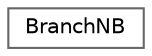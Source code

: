 digraph "Graphical Class Hierarchy"
{
 // LATEX_PDF_SIZE
  bgcolor="transparent";
  edge [fontname=Helvetica,fontsize=10,labelfontname=Helvetica,labelfontsize=10];
  node [fontname=Helvetica,fontsize=10,shape=box,height=0.2,width=0.4];
  rankdir="LR";
  Node0 [id="Node000000",label="BranchNB",height=0.2,width=0.4,color="grey40", fillcolor="white", style="filled",URL="$struct_branch_n_b.html",tooltip="Box representing a branch in a tree. It has four children. Used in TreeNBStruct which is used in Tree..."];
}
